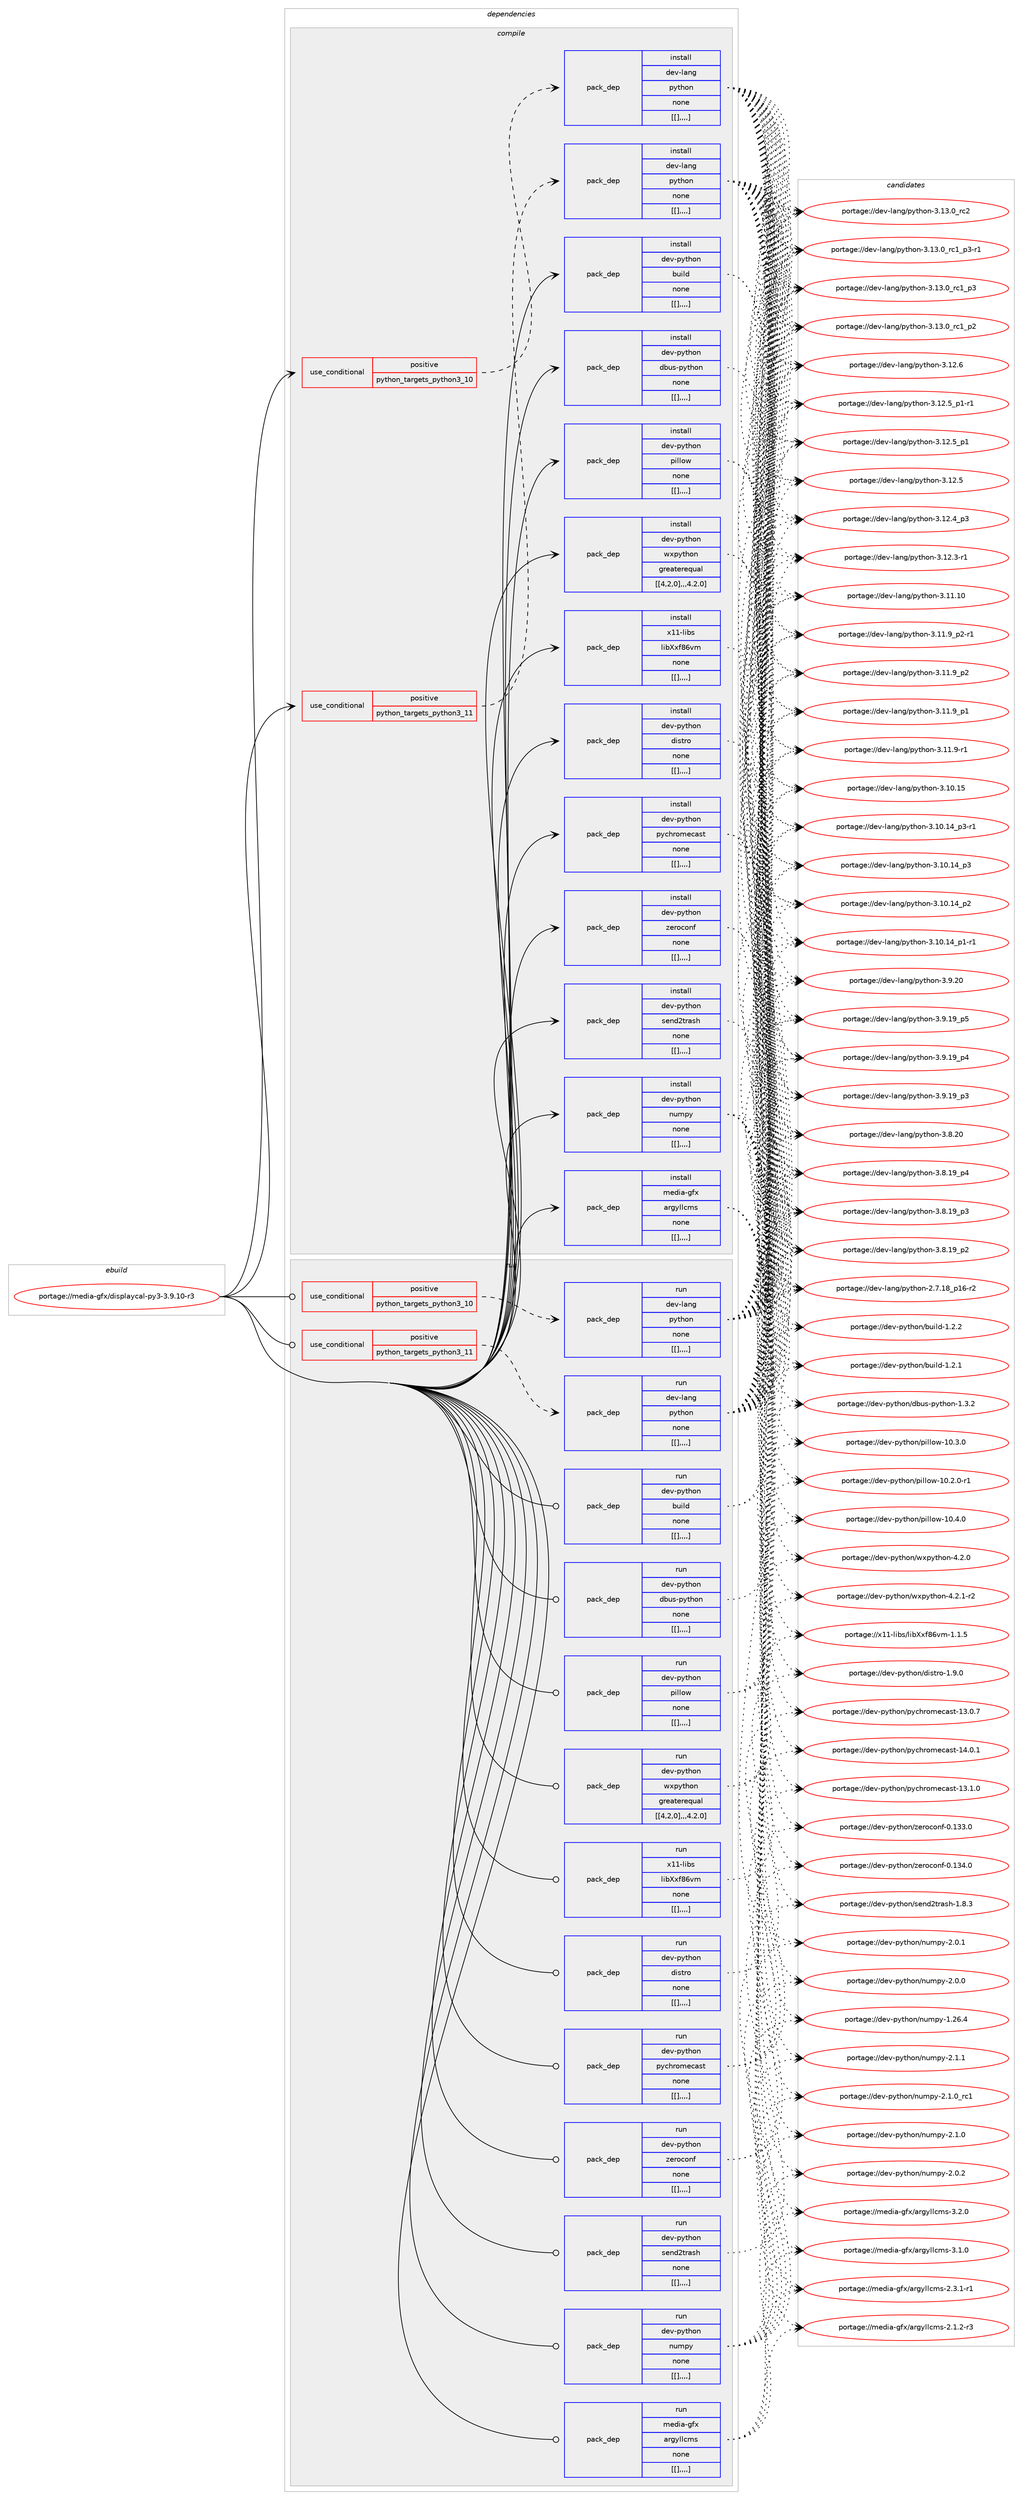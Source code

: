 digraph prolog {

# *************
# Graph options
# *************

newrank=true;
concentrate=true;
compound=true;
graph [rankdir=LR,fontname=Helvetica,fontsize=10,ranksep=1.5];#, ranksep=2.5, nodesep=0.2];
edge  [arrowhead=vee];
node  [fontname=Helvetica,fontsize=10];

# **********
# The ebuild
# **********

subgraph cluster_leftcol {
color=gray;
label=<<i>ebuild</i>>;
id [label="portage://media-gfx/displaycal-py3-3.9.10-r3", color=red, width=4, href="../media-gfx/displaycal-py3-3.9.10-r3.svg"];
}

# ****************
# The dependencies
# ****************

subgraph cluster_midcol {
color=gray;
label=<<i>dependencies</i>>;
subgraph cluster_compile {
fillcolor="#eeeeee";
style=filled;
label=<<i>compile</i>>;
subgraph cond74972 {
dependency300828 [label=<<TABLE BORDER="0" CELLBORDER="1" CELLSPACING="0" CELLPADDING="4"><TR><TD ROWSPAN="3" CELLPADDING="10">use_conditional</TD></TR><TR><TD>positive</TD></TR><TR><TD>python_targets_python3_10</TD></TR></TABLE>>, shape=none, color=red];
subgraph pack223374 {
dependency300829 [label=<<TABLE BORDER="0" CELLBORDER="1" CELLSPACING="0" CELLPADDING="4" WIDTH="220"><TR><TD ROWSPAN="6" CELLPADDING="30">pack_dep</TD></TR><TR><TD WIDTH="110">install</TD></TR><TR><TD>dev-lang</TD></TR><TR><TD>python</TD></TR><TR><TD>none</TD></TR><TR><TD>[[],,,,]</TD></TR></TABLE>>, shape=none, color=blue];
}
dependency300828:e -> dependency300829:w [weight=20,style="dashed",arrowhead="vee"];
}
id:e -> dependency300828:w [weight=20,style="solid",arrowhead="vee"];
subgraph cond74973 {
dependency300830 [label=<<TABLE BORDER="0" CELLBORDER="1" CELLSPACING="0" CELLPADDING="4"><TR><TD ROWSPAN="3" CELLPADDING="10">use_conditional</TD></TR><TR><TD>positive</TD></TR><TR><TD>python_targets_python3_11</TD></TR></TABLE>>, shape=none, color=red];
subgraph pack223375 {
dependency300831 [label=<<TABLE BORDER="0" CELLBORDER="1" CELLSPACING="0" CELLPADDING="4" WIDTH="220"><TR><TD ROWSPAN="6" CELLPADDING="30">pack_dep</TD></TR><TR><TD WIDTH="110">install</TD></TR><TR><TD>dev-lang</TD></TR><TR><TD>python</TD></TR><TR><TD>none</TD></TR><TR><TD>[[],,,,]</TD></TR></TABLE>>, shape=none, color=blue];
}
dependency300830:e -> dependency300831:w [weight=20,style="dashed",arrowhead="vee"];
}
id:e -> dependency300830:w [weight=20,style="solid",arrowhead="vee"];
subgraph pack223376 {
dependency300832 [label=<<TABLE BORDER="0" CELLBORDER="1" CELLSPACING="0" CELLPADDING="4" WIDTH="220"><TR><TD ROWSPAN="6" CELLPADDING="30">pack_dep</TD></TR><TR><TD WIDTH="110">install</TD></TR><TR><TD>dev-python</TD></TR><TR><TD>build</TD></TR><TR><TD>none</TD></TR><TR><TD>[[],,,,]</TD></TR></TABLE>>, shape=none, color=blue];
}
id:e -> dependency300832:w [weight=20,style="solid",arrowhead="vee"];
subgraph pack223377 {
dependency300833 [label=<<TABLE BORDER="0" CELLBORDER="1" CELLSPACING="0" CELLPADDING="4" WIDTH="220"><TR><TD ROWSPAN="6" CELLPADDING="30">pack_dep</TD></TR><TR><TD WIDTH="110">install</TD></TR><TR><TD>dev-python</TD></TR><TR><TD>dbus-python</TD></TR><TR><TD>none</TD></TR><TR><TD>[[],,,,]</TD></TR></TABLE>>, shape=none, color=blue];
}
id:e -> dependency300833:w [weight=20,style="solid",arrowhead="vee"];
subgraph pack223378 {
dependency300834 [label=<<TABLE BORDER="0" CELLBORDER="1" CELLSPACING="0" CELLPADDING="4" WIDTH="220"><TR><TD ROWSPAN="6" CELLPADDING="30">pack_dep</TD></TR><TR><TD WIDTH="110">install</TD></TR><TR><TD>dev-python</TD></TR><TR><TD>distro</TD></TR><TR><TD>none</TD></TR><TR><TD>[[],,,,]</TD></TR></TABLE>>, shape=none, color=blue];
}
id:e -> dependency300834:w [weight=20,style="solid",arrowhead="vee"];
subgraph pack223379 {
dependency300835 [label=<<TABLE BORDER="0" CELLBORDER="1" CELLSPACING="0" CELLPADDING="4" WIDTH="220"><TR><TD ROWSPAN="6" CELLPADDING="30">pack_dep</TD></TR><TR><TD WIDTH="110">install</TD></TR><TR><TD>dev-python</TD></TR><TR><TD>numpy</TD></TR><TR><TD>none</TD></TR><TR><TD>[[],,,,]</TD></TR></TABLE>>, shape=none, color=blue];
}
id:e -> dependency300835:w [weight=20,style="solid",arrowhead="vee"];
subgraph pack223380 {
dependency300836 [label=<<TABLE BORDER="0" CELLBORDER="1" CELLSPACING="0" CELLPADDING="4" WIDTH="220"><TR><TD ROWSPAN="6" CELLPADDING="30">pack_dep</TD></TR><TR><TD WIDTH="110">install</TD></TR><TR><TD>dev-python</TD></TR><TR><TD>pillow</TD></TR><TR><TD>none</TD></TR><TR><TD>[[],,,,]</TD></TR></TABLE>>, shape=none, color=blue];
}
id:e -> dependency300836:w [weight=20,style="solid",arrowhead="vee"];
subgraph pack223381 {
dependency300837 [label=<<TABLE BORDER="0" CELLBORDER="1" CELLSPACING="0" CELLPADDING="4" WIDTH="220"><TR><TD ROWSPAN="6" CELLPADDING="30">pack_dep</TD></TR><TR><TD WIDTH="110">install</TD></TR><TR><TD>dev-python</TD></TR><TR><TD>pychromecast</TD></TR><TR><TD>none</TD></TR><TR><TD>[[],,,,]</TD></TR></TABLE>>, shape=none, color=blue];
}
id:e -> dependency300837:w [weight=20,style="solid",arrowhead="vee"];
subgraph pack223382 {
dependency300838 [label=<<TABLE BORDER="0" CELLBORDER="1" CELLSPACING="0" CELLPADDING="4" WIDTH="220"><TR><TD ROWSPAN="6" CELLPADDING="30">pack_dep</TD></TR><TR><TD WIDTH="110">install</TD></TR><TR><TD>dev-python</TD></TR><TR><TD>send2trash</TD></TR><TR><TD>none</TD></TR><TR><TD>[[],,,,]</TD></TR></TABLE>>, shape=none, color=blue];
}
id:e -> dependency300838:w [weight=20,style="solid",arrowhead="vee"];
subgraph pack223383 {
dependency300839 [label=<<TABLE BORDER="0" CELLBORDER="1" CELLSPACING="0" CELLPADDING="4" WIDTH="220"><TR><TD ROWSPAN="6" CELLPADDING="30">pack_dep</TD></TR><TR><TD WIDTH="110">install</TD></TR><TR><TD>dev-python</TD></TR><TR><TD>wxpython</TD></TR><TR><TD>greaterequal</TD></TR><TR><TD>[[4,2,0],,,4.2.0]</TD></TR></TABLE>>, shape=none, color=blue];
}
id:e -> dependency300839:w [weight=20,style="solid",arrowhead="vee"];
subgraph pack223384 {
dependency300840 [label=<<TABLE BORDER="0" CELLBORDER="1" CELLSPACING="0" CELLPADDING="4" WIDTH="220"><TR><TD ROWSPAN="6" CELLPADDING="30">pack_dep</TD></TR><TR><TD WIDTH="110">install</TD></TR><TR><TD>dev-python</TD></TR><TR><TD>zeroconf</TD></TR><TR><TD>none</TD></TR><TR><TD>[[],,,,]</TD></TR></TABLE>>, shape=none, color=blue];
}
id:e -> dependency300840:w [weight=20,style="solid",arrowhead="vee"];
subgraph pack223385 {
dependency300841 [label=<<TABLE BORDER="0" CELLBORDER="1" CELLSPACING="0" CELLPADDING="4" WIDTH="220"><TR><TD ROWSPAN="6" CELLPADDING="30">pack_dep</TD></TR><TR><TD WIDTH="110">install</TD></TR><TR><TD>media-gfx</TD></TR><TR><TD>argyllcms</TD></TR><TR><TD>none</TD></TR><TR><TD>[[],,,,]</TD></TR></TABLE>>, shape=none, color=blue];
}
id:e -> dependency300841:w [weight=20,style="solid",arrowhead="vee"];
subgraph pack223386 {
dependency300842 [label=<<TABLE BORDER="0" CELLBORDER="1" CELLSPACING="0" CELLPADDING="4" WIDTH="220"><TR><TD ROWSPAN="6" CELLPADDING="30">pack_dep</TD></TR><TR><TD WIDTH="110">install</TD></TR><TR><TD>x11-libs</TD></TR><TR><TD>libXxf86vm</TD></TR><TR><TD>none</TD></TR><TR><TD>[[],,,,]</TD></TR></TABLE>>, shape=none, color=blue];
}
id:e -> dependency300842:w [weight=20,style="solid",arrowhead="vee"];
}
subgraph cluster_compileandrun {
fillcolor="#eeeeee";
style=filled;
label=<<i>compile and run</i>>;
}
subgraph cluster_run {
fillcolor="#eeeeee";
style=filled;
label=<<i>run</i>>;
subgraph cond74974 {
dependency300843 [label=<<TABLE BORDER="0" CELLBORDER="1" CELLSPACING="0" CELLPADDING="4"><TR><TD ROWSPAN="3" CELLPADDING="10">use_conditional</TD></TR><TR><TD>positive</TD></TR><TR><TD>python_targets_python3_10</TD></TR></TABLE>>, shape=none, color=red];
subgraph pack223387 {
dependency300844 [label=<<TABLE BORDER="0" CELLBORDER="1" CELLSPACING="0" CELLPADDING="4" WIDTH="220"><TR><TD ROWSPAN="6" CELLPADDING="30">pack_dep</TD></TR><TR><TD WIDTH="110">run</TD></TR><TR><TD>dev-lang</TD></TR><TR><TD>python</TD></TR><TR><TD>none</TD></TR><TR><TD>[[],,,,]</TD></TR></TABLE>>, shape=none, color=blue];
}
dependency300843:e -> dependency300844:w [weight=20,style="dashed",arrowhead="vee"];
}
id:e -> dependency300843:w [weight=20,style="solid",arrowhead="odot"];
subgraph cond74975 {
dependency300845 [label=<<TABLE BORDER="0" CELLBORDER="1" CELLSPACING="0" CELLPADDING="4"><TR><TD ROWSPAN="3" CELLPADDING="10">use_conditional</TD></TR><TR><TD>positive</TD></TR><TR><TD>python_targets_python3_11</TD></TR></TABLE>>, shape=none, color=red];
subgraph pack223388 {
dependency300846 [label=<<TABLE BORDER="0" CELLBORDER="1" CELLSPACING="0" CELLPADDING="4" WIDTH="220"><TR><TD ROWSPAN="6" CELLPADDING="30">pack_dep</TD></TR><TR><TD WIDTH="110">run</TD></TR><TR><TD>dev-lang</TD></TR><TR><TD>python</TD></TR><TR><TD>none</TD></TR><TR><TD>[[],,,,]</TD></TR></TABLE>>, shape=none, color=blue];
}
dependency300845:e -> dependency300846:w [weight=20,style="dashed",arrowhead="vee"];
}
id:e -> dependency300845:w [weight=20,style="solid",arrowhead="odot"];
subgraph pack223389 {
dependency300847 [label=<<TABLE BORDER="0" CELLBORDER="1" CELLSPACING="0" CELLPADDING="4" WIDTH="220"><TR><TD ROWSPAN="6" CELLPADDING="30">pack_dep</TD></TR><TR><TD WIDTH="110">run</TD></TR><TR><TD>dev-python</TD></TR><TR><TD>build</TD></TR><TR><TD>none</TD></TR><TR><TD>[[],,,,]</TD></TR></TABLE>>, shape=none, color=blue];
}
id:e -> dependency300847:w [weight=20,style="solid",arrowhead="odot"];
subgraph pack223390 {
dependency300848 [label=<<TABLE BORDER="0" CELLBORDER="1" CELLSPACING="0" CELLPADDING="4" WIDTH="220"><TR><TD ROWSPAN="6" CELLPADDING="30">pack_dep</TD></TR><TR><TD WIDTH="110">run</TD></TR><TR><TD>dev-python</TD></TR><TR><TD>dbus-python</TD></TR><TR><TD>none</TD></TR><TR><TD>[[],,,,]</TD></TR></TABLE>>, shape=none, color=blue];
}
id:e -> dependency300848:w [weight=20,style="solid",arrowhead="odot"];
subgraph pack223391 {
dependency300849 [label=<<TABLE BORDER="0" CELLBORDER="1" CELLSPACING="0" CELLPADDING="4" WIDTH="220"><TR><TD ROWSPAN="6" CELLPADDING="30">pack_dep</TD></TR><TR><TD WIDTH="110">run</TD></TR><TR><TD>dev-python</TD></TR><TR><TD>distro</TD></TR><TR><TD>none</TD></TR><TR><TD>[[],,,,]</TD></TR></TABLE>>, shape=none, color=blue];
}
id:e -> dependency300849:w [weight=20,style="solid",arrowhead="odot"];
subgraph pack223392 {
dependency300850 [label=<<TABLE BORDER="0" CELLBORDER="1" CELLSPACING="0" CELLPADDING="4" WIDTH="220"><TR><TD ROWSPAN="6" CELLPADDING="30">pack_dep</TD></TR><TR><TD WIDTH="110">run</TD></TR><TR><TD>dev-python</TD></TR><TR><TD>numpy</TD></TR><TR><TD>none</TD></TR><TR><TD>[[],,,,]</TD></TR></TABLE>>, shape=none, color=blue];
}
id:e -> dependency300850:w [weight=20,style="solid",arrowhead="odot"];
subgraph pack223393 {
dependency300851 [label=<<TABLE BORDER="0" CELLBORDER="1" CELLSPACING="0" CELLPADDING="4" WIDTH="220"><TR><TD ROWSPAN="6" CELLPADDING="30">pack_dep</TD></TR><TR><TD WIDTH="110">run</TD></TR><TR><TD>dev-python</TD></TR><TR><TD>pillow</TD></TR><TR><TD>none</TD></TR><TR><TD>[[],,,,]</TD></TR></TABLE>>, shape=none, color=blue];
}
id:e -> dependency300851:w [weight=20,style="solid",arrowhead="odot"];
subgraph pack223394 {
dependency300852 [label=<<TABLE BORDER="0" CELLBORDER="1" CELLSPACING="0" CELLPADDING="4" WIDTH="220"><TR><TD ROWSPAN="6" CELLPADDING="30">pack_dep</TD></TR><TR><TD WIDTH="110">run</TD></TR><TR><TD>dev-python</TD></TR><TR><TD>pychromecast</TD></TR><TR><TD>none</TD></TR><TR><TD>[[],,,,]</TD></TR></TABLE>>, shape=none, color=blue];
}
id:e -> dependency300852:w [weight=20,style="solid",arrowhead="odot"];
subgraph pack223395 {
dependency300853 [label=<<TABLE BORDER="0" CELLBORDER="1" CELLSPACING="0" CELLPADDING="4" WIDTH="220"><TR><TD ROWSPAN="6" CELLPADDING="30">pack_dep</TD></TR><TR><TD WIDTH="110">run</TD></TR><TR><TD>dev-python</TD></TR><TR><TD>send2trash</TD></TR><TR><TD>none</TD></TR><TR><TD>[[],,,,]</TD></TR></TABLE>>, shape=none, color=blue];
}
id:e -> dependency300853:w [weight=20,style="solid",arrowhead="odot"];
subgraph pack223396 {
dependency300854 [label=<<TABLE BORDER="0" CELLBORDER="1" CELLSPACING="0" CELLPADDING="4" WIDTH="220"><TR><TD ROWSPAN="6" CELLPADDING="30">pack_dep</TD></TR><TR><TD WIDTH="110">run</TD></TR><TR><TD>dev-python</TD></TR><TR><TD>wxpython</TD></TR><TR><TD>greaterequal</TD></TR><TR><TD>[[4,2,0],,,4.2.0]</TD></TR></TABLE>>, shape=none, color=blue];
}
id:e -> dependency300854:w [weight=20,style="solid",arrowhead="odot"];
subgraph pack223397 {
dependency300855 [label=<<TABLE BORDER="0" CELLBORDER="1" CELLSPACING="0" CELLPADDING="4" WIDTH="220"><TR><TD ROWSPAN="6" CELLPADDING="30">pack_dep</TD></TR><TR><TD WIDTH="110">run</TD></TR><TR><TD>dev-python</TD></TR><TR><TD>zeroconf</TD></TR><TR><TD>none</TD></TR><TR><TD>[[],,,,]</TD></TR></TABLE>>, shape=none, color=blue];
}
id:e -> dependency300855:w [weight=20,style="solid",arrowhead="odot"];
subgraph pack223398 {
dependency300856 [label=<<TABLE BORDER="0" CELLBORDER="1" CELLSPACING="0" CELLPADDING="4" WIDTH="220"><TR><TD ROWSPAN="6" CELLPADDING="30">pack_dep</TD></TR><TR><TD WIDTH="110">run</TD></TR><TR><TD>media-gfx</TD></TR><TR><TD>argyllcms</TD></TR><TR><TD>none</TD></TR><TR><TD>[[],,,,]</TD></TR></TABLE>>, shape=none, color=blue];
}
id:e -> dependency300856:w [weight=20,style="solid",arrowhead="odot"];
subgraph pack223399 {
dependency300857 [label=<<TABLE BORDER="0" CELLBORDER="1" CELLSPACING="0" CELLPADDING="4" WIDTH="220"><TR><TD ROWSPAN="6" CELLPADDING="30">pack_dep</TD></TR><TR><TD WIDTH="110">run</TD></TR><TR><TD>x11-libs</TD></TR><TR><TD>libXxf86vm</TD></TR><TR><TD>none</TD></TR><TR><TD>[[],,,,]</TD></TR></TABLE>>, shape=none, color=blue];
}
id:e -> dependency300857:w [weight=20,style="solid",arrowhead="odot"];
}
}

# **************
# The candidates
# **************

subgraph cluster_choices {
rank=same;
color=gray;
label=<<i>candidates</i>>;

subgraph choice223374 {
color=black;
nodesep=1;
choice10010111845108971101034711212111610411111045514649514648951149950 [label="portage://dev-lang/python-3.13.0_rc2", color=red, width=4,href="../dev-lang/python-3.13.0_rc2.svg"];
choice1001011184510897110103471121211161041111104551464951464895114994995112514511449 [label="portage://dev-lang/python-3.13.0_rc1_p3-r1", color=red, width=4,href="../dev-lang/python-3.13.0_rc1_p3-r1.svg"];
choice100101118451089711010347112121116104111110455146495146489511499499511251 [label="portage://dev-lang/python-3.13.0_rc1_p3", color=red, width=4,href="../dev-lang/python-3.13.0_rc1_p3.svg"];
choice100101118451089711010347112121116104111110455146495146489511499499511250 [label="portage://dev-lang/python-3.13.0_rc1_p2", color=red, width=4,href="../dev-lang/python-3.13.0_rc1_p2.svg"];
choice10010111845108971101034711212111610411111045514649504654 [label="portage://dev-lang/python-3.12.6", color=red, width=4,href="../dev-lang/python-3.12.6.svg"];
choice1001011184510897110103471121211161041111104551464950465395112494511449 [label="portage://dev-lang/python-3.12.5_p1-r1", color=red, width=4,href="../dev-lang/python-3.12.5_p1-r1.svg"];
choice100101118451089711010347112121116104111110455146495046539511249 [label="portage://dev-lang/python-3.12.5_p1", color=red, width=4,href="../dev-lang/python-3.12.5_p1.svg"];
choice10010111845108971101034711212111610411111045514649504653 [label="portage://dev-lang/python-3.12.5", color=red, width=4,href="../dev-lang/python-3.12.5.svg"];
choice100101118451089711010347112121116104111110455146495046529511251 [label="portage://dev-lang/python-3.12.4_p3", color=red, width=4,href="../dev-lang/python-3.12.4_p3.svg"];
choice100101118451089711010347112121116104111110455146495046514511449 [label="portage://dev-lang/python-3.12.3-r1", color=red, width=4,href="../dev-lang/python-3.12.3-r1.svg"];
choice1001011184510897110103471121211161041111104551464949464948 [label="portage://dev-lang/python-3.11.10", color=red, width=4,href="../dev-lang/python-3.11.10.svg"];
choice1001011184510897110103471121211161041111104551464949465795112504511449 [label="portage://dev-lang/python-3.11.9_p2-r1", color=red, width=4,href="../dev-lang/python-3.11.9_p2-r1.svg"];
choice100101118451089711010347112121116104111110455146494946579511250 [label="portage://dev-lang/python-3.11.9_p2", color=red, width=4,href="../dev-lang/python-3.11.9_p2.svg"];
choice100101118451089711010347112121116104111110455146494946579511249 [label="portage://dev-lang/python-3.11.9_p1", color=red, width=4,href="../dev-lang/python-3.11.9_p1.svg"];
choice100101118451089711010347112121116104111110455146494946574511449 [label="portage://dev-lang/python-3.11.9-r1", color=red, width=4,href="../dev-lang/python-3.11.9-r1.svg"];
choice1001011184510897110103471121211161041111104551464948464953 [label="portage://dev-lang/python-3.10.15", color=red, width=4,href="../dev-lang/python-3.10.15.svg"];
choice100101118451089711010347112121116104111110455146494846495295112514511449 [label="portage://dev-lang/python-3.10.14_p3-r1", color=red, width=4,href="../dev-lang/python-3.10.14_p3-r1.svg"];
choice10010111845108971101034711212111610411111045514649484649529511251 [label="portage://dev-lang/python-3.10.14_p3", color=red, width=4,href="../dev-lang/python-3.10.14_p3.svg"];
choice10010111845108971101034711212111610411111045514649484649529511250 [label="portage://dev-lang/python-3.10.14_p2", color=red, width=4,href="../dev-lang/python-3.10.14_p2.svg"];
choice100101118451089711010347112121116104111110455146494846495295112494511449 [label="portage://dev-lang/python-3.10.14_p1-r1", color=red, width=4,href="../dev-lang/python-3.10.14_p1-r1.svg"];
choice10010111845108971101034711212111610411111045514657465048 [label="portage://dev-lang/python-3.9.20", color=red, width=4,href="../dev-lang/python-3.9.20.svg"];
choice100101118451089711010347112121116104111110455146574649579511253 [label="portage://dev-lang/python-3.9.19_p5", color=red, width=4,href="../dev-lang/python-3.9.19_p5.svg"];
choice100101118451089711010347112121116104111110455146574649579511252 [label="portage://dev-lang/python-3.9.19_p4", color=red, width=4,href="../dev-lang/python-3.9.19_p4.svg"];
choice100101118451089711010347112121116104111110455146574649579511251 [label="portage://dev-lang/python-3.9.19_p3", color=red, width=4,href="../dev-lang/python-3.9.19_p3.svg"];
choice10010111845108971101034711212111610411111045514656465048 [label="portage://dev-lang/python-3.8.20", color=red, width=4,href="../dev-lang/python-3.8.20.svg"];
choice100101118451089711010347112121116104111110455146564649579511252 [label="portage://dev-lang/python-3.8.19_p4", color=red, width=4,href="../dev-lang/python-3.8.19_p4.svg"];
choice100101118451089711010347112121116104111110455146564649579511251 [label="portage://dev-lang/python-3.8.19_p3", color=red, width=4,href="../dev-lang/python-3.8.19_p3.svg"];
choice100101118451089711010347112121116104111110455146564649579511250 [label="portage://dev-lang/python-3.8.19_p2", color=red, width=4,href="../dev-lang/python-3.8.19_p2.svg"];
choice100101118451089711010347112121116104111110455046554649569511249544511450 [label="portage://dev-lang/python-2.7.18_p16-r2", color=red, width=4,href="../dev-lang/python-2.7.18_p16-r2.svg"];
dependency300829:e -> choice10010111845108971101034711212111610411111045514649514648951149950:w [style=dotted,weight="100"];
dependency300829:e -> choice1001011184510897110103471121211161041111104551464951464895114994995112514511449:w [style=dotted,weight="100"];
dependency300829:e -> choice100101118451089711010347112121116104111110455146495146489511499499511251:w [style=dotted,weight="100"];
dependency300829:e -> choice100101118451089711010347112121116104111110455146495146489511499499511250:w [style=dotted,weight="100"];
dependency300829:e -> choice10010111845108971101034711212111610411111045514649504654:w [style=dotted,weight="100"];
dependency300829:e -> choice1001011184510897110103471121211161041111104551464950465395112494511449:w [style=dotted,weight="100"];
dependency300829:e -> choice100101118451089711010347112121116104111110455146495046539511249:w [style=dotted,weight="100"];
dependency300829:e -> choice10010111845108971101034711212111610411111045514649504653:w [style=dotted,weight="100"];
dependency300829:e -> choice100101118451089711010347112121116104111110455146495046529511251:w [style=dotted,weight="100"];
dependency300829:e -> choice100101118451089711010347112121116104111110455146495046514511449:w [style=dotted,weight="100"];
dependency300829:e -> choice1001011184510897110103471121211161041111104551464949464948:w [style=dotted,weight="100"];
dependency300829:e -> choice1001011184510897110103471121211161041111104551464949465795112504511449:w [style=dotted,weight="100"];
dependency300829:e -> choice100101118451089711010347112121116104111110455146494946579511250:w [style=dotted,weight="100"];
dependency300829:e -> choice100101118451089711010347112121116104111110455146494946579511249:w [style=dotted,weight="100"];
dependency300829:e -> choice100101118451089711010347112121116104111110455146494946574511449:w [style=dotted,weight="100"];
dependency300829:e -> choice1001011184510897110103471121211161041111104551464948464953:w [style=dotted,weight="100"];
dependency300829:e -> choice100101118451089711010347112121116104111110455146494846495295112514511449:w [style=dotted,weight="100"];
dependency300829:e -> choice10010111845108971101034711212111610411111045514649484649529511251:w [style=dotted,weight="100"];
dependency300829:e -> choice10010111845108971101034711212111610411111045514649484649529511250:w [style=dotted,weight="100"];
dependency300829:e -> choice100101118451089711010347112121116104111110455146494846495295112494511449:w [style=dotted,weight="100"];
dependency300829:e -> choice10010111845108971101034711212111610411111045514657465048:w [style=dotted,weight="100"];
dependency300829:e -> choice100101118451089711010347112121116104111110455146574649579511253:w [style=dotted,weight="100"];
dependency300829:e -> choice100101118451089711010347112121116104111110455146574649579511252:w [style=dotted,weight="100"];
dependency300829:e -> choice100101118451089711010347112121116104111110455146574649579511251:w [style=dotted,weight="100"];
dependency300829:e -> choice10010111845108971101034711212111610411111045514656465048:w [style=dotted,weight="100"];
dependency300829:e -> choice100101118451089711010347112121116104111110455146564649579511252:w [style=dotted,weight="100"];
dependency300829:e -> choice100101118451089711010347112121116104111110455146564649579511251:w [style=dotted,weight="100"];
dependency300829:e -> choice100101118451089711010347112121116104111110455146564649579511250:w [style=dotted,weight="100"];
dependency300829:e -> choice100101118451089711010347112121116104111110455046554649569511249544511450:w [style=dotted,weight="100"];
}
subgraph choice223375 {
color=black;
nodesep=1;
choice10010111845108971101034711212111610411111045514649514648951149950 [label="portage://dev-lang/python-3.13.0_rc2", color=red, width=4,href="../dev-lang/python-3.13.0_rc2.svg"];
choice1001011184510897110103471121211161041111104551464951464895114994995112514511449 [label="portage://dev-lang/python-3.13.0_rc1_p3-r1", color=red, width=4,href="../dev-lang/python-3.13.0_rc1_p3-r1.svg"];
choice100101118451089711010347112121116104111110455146495146489511499499511251 [label="portage://dev-lang/python-3.13.0_rc1_p3", color=red, width=4,href="../dev-lang/python-3.13.0_rc1_p3.svg"];
choice100101118451089711010347112121116104111110455146495146489511499499511250 [label="portage://dev-lang/python-3.13.0_rc1_p2", color=red, width=4,href="../dev-lang/python-3.13.0_rc1_p2.svg"];
choice10010111845108971101034711212111610411111045514649504654 [label="portage://dev-lang/python-3.12.6", color=red, width=4,href="../dev-lang/python-3.12.6.svg"];
choice1001011184510897110103471121211161041111104551464950465395112494511449 [label="portage://dev-lang/python-3.12.5_p1-r1", color=red, width=4,href="../dev-lang/python-3.12.5_p1-r1.svg"];
choice100101118451089711010347112121116104111110455146495046539511249 [label="portage://dev-lang/python-3.12.5_p1", color=red, width=4,href="../dev-lang/python-3.12.5_p1.svg"];
choice10010111845108971101034711212111610411111045514649504653 [label="portage://dev-lang/python-3.12.5", color=red, width=4,href="../dev-lang/python-3.12.5.svg"];
choice100101118451089711010347112121116104111110455146495046529511251 [label="portage://dev-lang/python-3.12.4_p3", color=red, width=4,href="../dev-lang/python-3.12.4_p3.svg"];
choice100101118451089711010347112121116104111110455146495046514511449 [label="portage://dev-lang/python-3.12.3-r1", color=red, width=4,href="../dev-lang/python-3.12.3-r1.svg"];
choice1001011184510897110103471121211161041111104551464949464948 [label="portage://dev-lang/python-3.11.10", color=red, width=4,href="../dev-lang/python-3.11.10.svg"];
choice1001011184510897110103471121211161041111104551464949465795112504511449 [label="portage://dev-lang/python-3.11.9_p2-r1", color=red, width=4,href="../dev-lang/python-3.11.9_p2-r1.svg"];
choice100101118451089711010347112121116104111110455146494946579511250 [label="portage://dev-lang/python-3.11.9_p2", color=red, width=4,href="../dev-lang/python-3.11.9_p2.svg"];
choice100101118451089711010347112121116104111110455146494946579511249 [label="portage://dev-lang/python-3.11.9_p1", color=red, width=4,href="../dev-lang/python-3.11.9_p1.svg"];
choice100101118451089711010347112121116104111110455146494946574511449 [label="portage://dev-lang/python-3.11.9-r1", color=red, width=4,href="../dev-lang/python-3.11.9-r1.svg"];
choice1001011184510897110103471121211161041111104551464948464953 [label="portage://dev-lang/python-3.10.15", color=red, width=4,href="../dev-lang/python-3.10.15.svg"];
choice100101118451089711010347112121116104111110455146494846495295112514511449 [label="portage://dev-lang/python-3.10.14_p3-r1", color=red, width=4,href="../dev-lang/python-3.10.14_p3-r1.svg"];
choice10010111845108971101034711212111610411111045514649484649529511251 [label="portage://dev-lang/python-3.10.14_p3", color=red, width=4,href="../dev-lang/python-3.10.14_p3.svg"];
choice10010111845108971101034711212111610411111045514649484649529511250 [label="portage://dev-lang/python-3.10.14_p2", color=red, width=4,href="../dev-lang/python-3.10.14_p2.svg"];
choice100101118451089711010347112121116104111110455146494846495295112494511449 [label="portage://dev-lang/python-3.10.14_p1-r1", color=red, width=4,href="../dev-lang/python-3.10.14_p1-r1.svg"];
choice10010111845108971101034711212111610411111045514657465048 [label="portage://dev-lang/python-3.9.20", color=red, width=4,href="../dev-lang/python-3.9.20.svg"];
choice100101118451089711010347112121116104111110455146574649579511253 [label="portage://dev-lang/python-3.9.19_p5", color=red, width=4,href="../dev-lang/python-3.9.19_p5.svg"];
choice100101118451089711010347112121116104111110455146574649579511252 [label="portage://dev-lang/python-3.9.19_p4", color=red, width=4,href="../dev-lang/python-3.9.19_p4.svg"];
choice100101118451089711010347112121116104111110455146574649579511251 [label="portage://dev-lang/python-3.9.19_p3", color=red, width=4,href="../dev-lang/python-3.9.19_p3.svg"];
choice10010111845108971101034711212111610411111045514656465048 [label="portage://dev-lang/python-3.8.20", color=red, width=4,href="../dev-lang/python-3.8.20.svg"];
choice100101118451089711010347112121116104111110455146564649579511252 [label="portage://dev-lang/python-3.8.19_p4", color=red, width=4,href="../dev-lang/python-3.8.19_p4.svg"];
choice100101118451089711010347112121116104111110455146564649579511251 [label="portage://dev-lang/python-3.8.19_p3", color=red, width=4,href="../dev-lang/python-3.8.19_p3.svg"];
choice100101118451089711010347112121116104111110455146564649579511250 [label="portage://dev-lang/python-3.8.19_p2", color=red, width=4,href="../dev-lang/python-3.8.19_p2.svg"];
choice100101118451089711010347112121116104111110455046554649569511249544511450 [label="portage://dev-lang/python-2.7.18_p16-r2", color=red, width=4,href="../dev-lang/python-2.7.18_p16-r2.svg"];
dependency300831:e -> choice10010111845108971101034711212111610411111045514649514648951149950:w [style=dotted,weight="100"];
dependency300831:e -> choice1001011184510897110103471121211161041111104551464951464895114994995112514511449:w [style=dotted,weight="100"];
dependency300831:e -> choice100101118451089711010347112121116104111110455146495146489511499499511251:w [style=dotted,weight="100"];
dependency300831:e -> choice100101118451089711010347112121116104111110455146495146489511499499511250:w [style=dotted,weight="100"];
dependency300831:e -> choice10010111845108971101034711212111610411111045514649504654:w [style=dotted,weight="100"];
dependency300831:e -> choice1001011184510897110103471121211161041111104551464950465395112494511449:w [style=dotted,weight="100"];
dependency300831:e -> choice100101118451089711010347112121116104111110455146495046539511249:w [style=dotted,weight="100"];
dependency300831:e -> choice10010111845108971101034711212111610411111045514649504653:w [style=dotted,weight="100"];
dependency300831:e -> choice100101118451089711010347112121116104111110455146495046529511251:w [style=dotted,weight="100"];
dependency300831:e -> choice100101118451089711010347112121116104111110455146495046514511449:w [style=dotted,weight="100"];
dependency300831:e -> choice1001011184510897110103471121211161041111104551464949464948:w [style=dotted,weight="100"];
dependency300831:e -> choice1001011184510897110103471121211161041111104551464949465795112504511449:w [style=dotted,weight="100"];
dependency300831:e -> choice100101118451089711010347112121116104111110455146494946579511250:w [style=dotted,weight="100"];
dependency300831:e -> choice100101118451089711010347112121116104111110455146494946579511249:w [style=dotted,weight="100"];
dependency300831:e -> choice100101118451089711010347112121116104111110455146494946574511449:w [style=dotted,weight="100"];
dependency300831:e -> choice1001011184510897110103471121211161041111104551464948464953:w [style=dotted,weight="100"];
dependency300831:e -> choice100101118451089711010347112121116104111110455146494846495295112514511449:w [style=dotted,weight="100"];
dependency300831:e -> choice10010111845108971101034711212111610411111045514649484649529511251:w [style=dotted,weight="100"];
dependency300831:e -> choice10010111845108971101034711212111610411111045514649484649529511250:w [style=dotted,weight="100"];
dependency300831:e -> choice100101118451089711010347112121116104111110455146494846495295112494511449:w [style=dotted,weight="100"];
dependency300831:e -> choice10010111845108971101034711212111610411111045514657465048:w [style=dotted,weight="100"];
dependency300831:e -> choice100101118451089711010347112121116104111110455146574649579511253:w [style=dotted,weight="100"];
dependency300831:e -> choice100101118451089711010347112121116104111110455146574649579511252:w [style=dotted,weight="100"];
dependency300831:e -> choice100101118451089711010347112121116104111110455146574649579511251:w [style=dotted,weight="100"];
dependency300831:e -> choice10010111845108971101034711212111610411111045514656465048:w [style=dotted,weight="100"];
dependency300831:e -> choice100101118451089711010347112121116104111110455146564649579511252:w [style=dotted,weight="100"];
dependency300831:e -> choice100101118451089711010347112121116104111110455146564649579511251:w [style=dotted,weight="100"];
dependency300831:e -> choice100101118451089711010347112121116104111110455146564649579511250:w [style=dotted,weight="100"];
dependency300831:e -> choice100101118451089711010347112121116104111110455046554649569511249544511450:w [style=dotted,weight="100"];
}
subgraph choice223376 {
color=black;
nodesep=1;
choice100101118451121211161041111104798117105108100454946504650 [label="portage://dev-python/build-1.2.2", color=red, width=4,href="../dev-python/build-1.2.2.svg"];
choice100101118451121211161041111104798117105108100454946504649 [label="portage://dev-python/build-1.2.1", color=red, width=4,href="../dev-python/build-1.2.1.svg"];
dependency300832:e -> choice100101118451121211161041111104798117105108100454946504650:w [style=dotted,weight="100"];
dependency300832:e -> choice100101118451121211161041111104798117105108100454946504649:w [style=dotted,weight="100"];
}
subgraph choice223377 {
color=black;
nodesep=1;
choice10010111845112121116104111110471009811711545112121116104111110454946514650 [label="portage://dev-python/dbus-python-1.3.2", color=red, width=4,href="../dev-python/dbus-python-1.3.2.svg"];
dependency300833:e -> choice10010111845112121116104111110471009811711545112121116104111110454946514650:w [style=dotted,weight="100"];
}
subgraph choice223378 {
color=black;
nodesep=1;
choice1001011184511212111610411111047100105115116114111454946574648 [label="portage://dev-python/distro-1.9.0", color=red, width=4,href="../dev-python/distro-1.9.0.svg"];
dependency300834:e -> choice1001011184511212111610411111047100105115116114111454946574648:w [style=dotted,weight="100"];
}
subgraph choice223379 {
color=black;
nodesep=1;
choice1001011184511212111610411111047110117109112121455046494649 [label="portage://dev-python/numpy-2.1.1", color=red, width=4,href="../dev-python/numpy-2.1.1.svg"];
choice1001011184511212111610411111047110117109112121455046494648951149949 [label="portage://dev-python/numpy-2.1.0_rc1", color=red, width=4,href="../dev-python/numpy-2.1.0_rc1.svg"];
choice1001011184511212111610411111047110117109112121455046494648 [label="portage://dev-python/numpy-2.1.0", color=red, width=4,href="../dev-python/numpy-2.1.0.svg"];
choice1001011184511212111610411111047110117109112121455046484650 [label="portage://dev-python/numpy-2.0.2", color=red, width=4,href="../dev-python/numpy-2.0.2.svg"];
choice1001011184511212111610411111047110117109112121455046484649 [label="portage://dev-python/numpy-2.0.1", color=red, width=4,href="../dev-python/numpy-2.0.1.svg"];
choice1001011184511212111610411111047110117109112121455046484648 [label="portage://dev-python/numpy-2.0.0", color=red, width=4,href="../dev-python/numpy-2.0.0.svg"];
choice100101118451121211161041111104711011710911212145494650544652 [label="portage://dev-python/numpy-1.26.4", color=red, width=4,href="../dev-python/numpy-1.26.4.svg"];
dependency300835:e -> choice1001011184511212111610411111047110117109112121455046494649:w [style=dotted,weight="100"];
dependency300835:e -> choice1001011184511212111610411111047110117109112121455046494648951149949:w [style=dotted,weight="100"];
dependency300835:e -> choice1001011184511212111610411111047110117109112121455046494648:w [style=dotted,weight="100"];
dependency300835:e -> choice1001011184511212111610411111047110117109112121455046484650:w [style=dotted,weight="100"];
dependency300835:e -> choice1001011184511212111610411111047110117109112121455046484649:w [style=dotted,weight="100"];
dependency300835:e -> choice1001011184511212111610411111047110117109112121455046484648:w [style=dotted,weight="100"];
dependency300835:e -> choice100101118451121211161041111104711011710911212145494650544652:w [style=dotted,weight="100"];
}
subgraph choice223380 {
color=black;
nodesep=1;
choice100101118451121211161041111104711210510810811111945494846524648 [label="portage://dev-python/pillow-10.4.0", color=red, width=4,href="../dev-python/pillow-10.4.0.svg"];
choice100101118451121211161041111104711210510810811111945494846514648 [label="portage://dev-python/pillow-10.3.0", color=red, width=4,href="../dev-python/pillow-10.3.0.svg"];
choice1001011184511212111610411111047112105108108111119454948465046484511449 [label="portage://dev-python/pillow-10.2.0-r1", color=red, width=4,href="../dev-python/pillow-10.2.0-r1.svg"];
dependency300836:e -> choice100101118451121211161041111104711210510810811111945494846524648:w [style=dotted,weight="100"];
dependency300836:e -> choice100101118451121211161041111104711210510810811111945494846514648:w [style=dotted,weight="100"];
dependency300836:e -> choice1001011184511212111610411111047112105108108111119454948465046484511449:w [style=dotted,weight="100"];
}
subgraph choice223381 {
color=black;
nodesep=1;
choice100101118451121211161041111104711212199104114111109101999711511645495246484649 [label="portage://dev-python/pychromecast-14.0.1", color=red, width=4,href="../dev-python/pychromecast-14.0.1.svg"];
choice100101118451121211161041111104711212199104114111109101999711511645495146494648 [label="portage://dev-python/pychromecast-13.1.0", color=red, width=4,href="../dev-python/pychromecast-13.1.0.svg"];
choice100101118451121211161041111104711212199104114111109101999711511645495146484655 [label="portage://dev-python/pychromecast-13.0.7", color=red, width=4,href="../dev-python/pychromecast-13.0.7.svg"];
dependency300837:e -> choice100101118451121211161041111104711212199104114111109101999711511645495246484649:w [style=dotted,weight="100"];
dependency300837:e -> choice100101118451121211161041111104711212199104114111109101999711511645495146494648:w [style=dotted,weight="100"];
dependency300837:e -> choice100101118451121211161041111104711212199104114111109101999711511645495146484655:w [style=dotted,weight="100"];
}
subgraph choice223382 {
color=black;
nodesep=1;
choice10010111845112121116104111110471151011101005011611497115104454946564651 [label="portage://dev-python/send2trash-1.8.3", color=red, width=4,href="../dev-python/send2trash-1.8.3.svg"];
dependency300838:e -> choice10010111845112121116104111110471151011101005011611497115104454946564651:w [style=dotted,weight="100"];
}
subgraph choice223383 {
color=black;
nodesep=1;
choice10010111845112121116104111110471191201121211161041111104552465046494511450 [label="portage://dev-python/wxpython-4.2.1-r2", color=red, width=4,href="../dev-python/wxpython-4.2.1-r2.svg"];
choice1001011184511212111610411111047119120112121116104111110455246504648 [label="portage://dev-python/wxpython-4.2.0", color=red, width=4,href="../dev-python/wxpython-4.2.0.svg"];
dependency300839:e -> choice10010111845112121116104111110471191201121211161041111104552465046494511450:w [style=dotted,weight="100"];
dependency300839:e -> choice1001011184511212111610411111047119120112121116104111110455246504648:w [style=dotted,weight="100"];
}
subgraph choice223384 {
color=black;
nodesep=1;
choice1001011184511212111610411111047122101114111991111101024548464951524648 [label="portage://dev-python/zeroconf-0.134.0", color=red, width=4,href="../dev-python/zeroconf-0.134.0.svg"];
choice1001011184511212111610411111047122101114111991111101024548464951514648 [label="portage://dev-python/zeroconf-0.133.0", color=red, width=4,href="../dev-python/zeroconf-0.133.0.svg"];
dependency300840:e -> choice1001011184511212111610411111047122101114111991111101024548464951524648:w [style=dotted,weight="100"];
dependency300840:e -> choice1001011184511212111610411111047122101114111991111101024548464951514648:w [style=dotted,weight="100"];
}
subgraph choice223385 {
color=black;
nodesep=1;
choice1091011001059745103102120479711410312110810899109115455146504648 [label="portage://media-gfx/argyllcms-3.2.0", color=red, width=4,href="../media-gfx/argyllcms-3.2.0.svg"];
choice1091011001059745103102120479711410312110810899109115455146494648 [label="portage://media-gfx/argyllcms-3.1.0", color=red, width=4,href="../media-gfx/argyllcms-3.1.0.svg"];
choice10910110010597451031021204797114103121108108991091154550465146494511449 [label="portage://media-gfx/argyllcms-2.3.1-r1", color=red, width=4,href="../media-gfx/argyllcms-2.3.1-r1.svg"];
choice10910110010597451031021204797114103121108108991091154550464946504511451 [label="portage://media-gfx/argyllcms-2.1.2-r3", color=red, width=4,href="../media-gfx/argyllcms-2.1.2-r3.svg"];
dependency300841:e -> choice1091011001059745103102120479711410312110810899109115455146504648:w [style=dotted,weight="100"];
dependency300841:e -> choice1091011001059745103102120479711410312110810899109115455146494648:w [style=dotted,weight="100"];
dependency300841:e -> choice10910110010597451031021204797114103121108108991091154550465146494511449:w [style=dotted,weight="100"];
dependency300841:e -> choice10910110010597451031021204797114103121108108991091154550464946504511451:w [style=dotted,weight="100"];
}
subgraph choice223386 {
color=black;
nodesep=1;
choice120494945108105981154710810598881201025654118109454946494653 [label="portage://x11-libs/libXxf86vm-1.1.5", color=red, width=4,href="../x11-libs/libXxf86vm-1.1.5.svg"];
dependency300842:e -> choice120494945108105981154710810598881201025654118109454946494653:w [style=dotted,weight="100"];
}
subgraph choice223387 {
color=black;
nodesep=1;
choice10010111845108971101034711212111610411111045514649514648951149950 [label="portage://dev-lang/python-3.13.0_rc2", color=red, width=4,href="../dev-lang/python-3.13.0_rc2.svg"];
choice1001011184510897110103471121211161041111104551464951464895114994995112514511449 [label="portage://dev-lang/python-3.13.0_rc1_p3-r1", color=red, width=4,href="../dev-lang/python-3.13.0_rc1_p3-r1.svg"];
choice100101118451089711010347112121116104111110455146495146489511499499511251 [label="portage://dev-lang/python-3.13.0_rc1_p3", color=red, width=4,href="../dev-lang/python-3.13.0_rc1_p3.svg"];
choice100101118451089711010347112121116104111110455146495146489511499499511250 [label="portage://dev-lang/python-3.13.0_rc1_p2", color=red, width=4,href="../dev-lang/python-3.13.0_rc1_p2.svg"];
choice10010111845108971101034711212111610411111045514649504654 [label="portage://dev-lang/python-3.12.6", color=red, width=4,href="../dev-lang/python-3.12.6.svg"];
choice1001011184510897110103471121211161041111104551464950465395112494511449 [label="portage://dev-lang/python-3.12.5_p1-r1", color=red, width=4,href="../dev-lang/python-3.12.5_p1-r1.svg"];
choice100101118451089711010347112121116104111110455146495046539511249 [label="portage://dev-lang/python-3.12.5_p1", color=red, width=4,href="../dev-lang/python-3.12.5_p1.svg"];
choice10010111845108971101034711212111610411111045514649504653 [label="portage://dev-lang/python-3.12.5", color=red, width=4,href="../dev-lang/python-3.12.5.svg"];
choice100101118451089711010347112121116104111110455146495046529511251 [label="portage://dev-lang/python-3.12.4_p3", color=red, width=4,href="../dev-lang/python-3.12.4_p3.svg"];
choice100101118451089711010347112121116104111110455146495046514511449 [label="portage://dev-lang/python-3.12.3-r1", color=red, width=4,href="../dev-lang/python-3.12.3-r1.svg"];
choice1001011184510897110103471121211161041111104551464949464948 [label="portage://dev-lang/python-3.11.10", color=red, width=4,href="../dev-lang/python-3.11.10.svg"];
choice1001011184510897110103471121211161041111104551464949465795112504511449 [label="portage://dev-lang/python-3.11.9_p2-r1", color=red, width=4,href="../dev-lang/python-3.11.9_p2-r1.svg"];
choice100101118451089711010347112121116104111110455146494946579511250 [label="portage://dev-lang/python-3.11.9_p2", color=red, width=4,href="../dev-lang/python-3.11.9_p2.svg"];
choice100101118451089711010347112121116104111110455146494946579511249 [label="portage://dev-lang/python-3.11.9_p1", color=red, width=4,href="../dev-lang/python-3.11.9_p1.svg"];
choice100101118451089711010347112121116104111110455146494946574511449 [label="portage://dev-lang/python-3.11.9-r1", color=red, width=4,href="../dev-lang/python-3.11.9-r1.svg"];
choice1001011184510897110103471121211161041111104551464948464953 [label="portage://dev-lang/python-3.10.15", color=red, width=4,href="../dev-lang/python-3.10.15.svg"];
choice100101118451089711010347112121116104111110455146494846495295112514511449 [label="portage://dev-lang/python-3.10.14_p3-r1", color=red, width=4,href="../dev-lang/python-3.10.14_p3-r1.svg"];
choice10010111845108971101034711212111610411111045514649484649529511251 [label="portage://dev-lang/python-3.10.14_p3", color=red, width=4,href="../dev-lang/python-3.10.14_p3.svg"];
choice10010111845108971101034711212111610411111045514649484649529511250 [label="portage://dev-lang/python-3.10.14_p2", color=red, width=4,href="../dev-lang/python-3.10.14_p2.svg"];
choice100101118451089711010347112121116104111110455146494846495295112494511449 [label="portage://dev-lang/python-3.10.14_p1-r1", color=red, width=4,href="../dev-lang/python-3.10.14_p1-r1.svg"];
choice10010111845108971101034711212111610411111045514657465048 [label="portage://dev-lang/python-3.9.20", color=red, width=4,href="../dev-lang/python-3.9.20.svg"];
choice100101118451089711010347112121116104111110455146574649579511253 [label="portage://dev-lang/python-3.9.19_p5", color=red, width=4,href="../dev-lang/python-3.9.19_p5.svg"];
choice100101118451089711010347112121116104111110455146574649579511252 [label="portage://dev-lang/python-3.9.19_p4", color=red, width=4,href="../dev-lang/python-3.9.19_p4.svg"];
choice100101118451089711010347112121116104111110455146574649579511251 [label="portage://dev-lang/python-3.9.19_p3", color=red, width=4,href="../dev-lang/python-3.9.19_p3.svg"];
choice10010111845108971101034711212111610411111045514656465048 [label="portage://dev-lang/python-3.8.20", color=red, width=4,href="../dev-lang/python-3.8.20.svg"];
choice100101118451089711010347112121116104111110455146564649579511252 [label="portage://dev-lang/python-3.8.19_p4", color=red, width=4,href="../dev-lang/python-3.8.19_p4.svg"];
choice100101118451089711010347112121116104111110455146564649579511251 [label="portage://dev-lang/python-3.8.19_p3", color=red, width=4,href="../dev-lang/python-3.8.19_p3.svg"];
choice100101118451089711010347112121116104111110455146564649579511250 [label="portage://dev-lang/python-3.8.19_p2", color=red, width=4,href="../dev-lang/python-3.8.19_p2.svg"];
choice100101118451089711010347112121116104111110455046554649569511249544511450 [label="portage://dev-lang/python-2.7.18_p16-r2", color=red, width=4,href="../dev-lang/python-2.7.18_p16-r2.svg"];
dependency300844:e -> choice10010111845108971101034711212111610411111045514649514648951149950:w [style=dotted,weight="100"];
dependency300844:e -> choice1001011184510897110103471121211161041111104551464951464895114994995112514511449:w [style=dotted,weight="100"];
dependency300844:e -> choice100101118451089711010347112121116104111110455146495146489511499499511251:w [style=dotted,weight="100"];
dependency300844:e -> choice100101118451089711010347112121116104111110455146495146489511499499511250:w [style=dotted,weight="100"];
dependency300844:e -> choice10010111845108971101034711212111610411111045514649504654:w [style=dotted,weight="100"];
dependency300844:e -> choice1001011184510897110103471121211161041111104551464950465395112494511449:w [style=dotted,weight="100"];
dependency300844:e -> choice100101118451089711010347112121116104111110455146495046539511249:w [style=dotted,weight="100"];
dependency300844:e -> choice10010111845108971101034711212111610411111045514649504653:w [style=dotted,weight="100"];
dependency300844:e -> choice100101118451089711010347112121116104111110455146495046529511251:w [style=dotted,weight="100"];
dependency300844:e -> choice100101118451089711010347112121116104111110455146495046514511449:w [style=dotted,weight="100"];
dependency300844:e -> choice1001011184510897110103471121211161041111104551464949464948:w [style=dotted,weight="100"];
dependency300844:e -> choice1001011184510897110103471121211161041111104551464949465795112504511449:w [style=dotted,weight="100"];
dependency300844:e -> choice100101118451089711010347112121116104111110455146494946579511250:w [style=dotted,weight="100"];
dependency300844:e -> choice100101118451089711010347112121116104111110455146494946579511249:w [style=dotted,weight="100"];
dependency300844:e -> choice100101118451089711010347112121116104111110455146494946574511449:w [style=dotted,weight="100"];
dependency300844:e -> choice1001011184510897110103471121211161041111104551464948464953:w [style=dotted,weight="100"];
dependency300844:e -> choice100101118451089711010347112121116104111110455146494846495295112514511449:w [style=dotted,weight="100"];
dependency300844:e -> choice10010111845108971101034711212111610411111045514649484649529511251:w [style=dotted,weight="100"];
dependency300844:e -> choice10010111845108971101034711212111610411111045514649484649529511250:w [style=dotted,weight="100"];
dependency300844:e -> choice100101118451089711010347112121116104111110455146494846495295112494511449:w [style=dotted,weight="100"];
dependency300844:e -> choice10010111845108971101034711212111610411111045514657465048:w [style=dotted,weight="100"];
dependency300844:e -> choice100101118451089711010347112121116104111110455146574649579511253:w [style=dotted,weight="100"];
dependency300844:e -> choice100101118451089711010347112121116104111110455146574649579511252:w [style=dotted,weight="100"];
dependency300844:e -> choice100101118451089711010347112121116104111110455146574649579511251:w [style=dotted,weight="100"];
dependency300844:e -> choice10010111845108971101034711212111610411111045514656465048:w [style=dotted,weight="100"];
dependency300844:e -> choice100101118451089711010347112121116104111110455146564649579511252:w [style=dotted,weight="100"];
dependency300844:e -> choice100101118451089711010347112121116104111110455146564649579511251:w [style=dotted,weight="100"];
dependency300844:e -> choice100101118451089711010347112121116104111110455146564649579511250:w [style=dotted,weight="100"];
dependency300844:e -> choice100101118451089711010347112121116104111110455046554649569511249544511450:w [style=dotted,weight="100"];
}
subgraph choice223388 {
color=black;
nodesep=1;
choice10010111845108971101034711212111610411111045514649514648951149950 [label="portage://dev-lang/python-3.13.0_rc2", color=red, width=4,href="../dev-lang/python-3.13.0_rc2.svg"];
choice1001011184510897110103471121211161041111104551464951464895114994995112514511449 [label="portage://dev-lang/python-3.13.0_rc1_p3-r1", color=red, width=4,href="../dev-lang/python-3.13.0_rc1_p3-r1.svg"];
choice100101118451089711010347112121116104111110455146495146489511499499511251 [label="portage://dev-lang/python-3.13.0_rc1_p3", color=red, width=4,href="../dev-lang/python-3.13.0_rc1_p3.svg"];
choice100101118451089711010347112121116104111110455146495146489511499499511250 [label="portage://dev-lang/python-3.13.0_rc1_p2", color=red, width=4,href="../dev-lang/python-3.13.0_rc1_p2.svg"];
choice10010111845108971101034711212111610411111045514649504654 [label="portage://dev-lang/python-3.12.6", color=red, width=4,href="../dev-lang/python-3.12.6.svg"];
choice1001011184510897110103471121211161041111104551464950465395112494511449 [label="portage://dev-lang/python-3.12.5_p1-r1", color=red, width=4,href="../dev-lang/python-3.12.5_p1-r1.svg"];
choice100101118451089711010347112121116104111110455146495046539511249 [label="portage://dev-lang/python-3.12.5_p1", color=red, width=4,href="../dev-lang/python-3.12.5_p1.svg"];
choice10010111845108971101034711212111610411111045514649504653 [label="portage://dev-lang/python-3.12.5", color=red, width=4,href="../dev-lang/python-3.12.5.svg"];
choice100101118451089711010347112121116104111110455146495046529511251 [label="portage://dev-lang/python-3.12.4_p3", color=red, width=4,href="../dev-lang/python-3.12.4_p3.svg"];
choice100101118451089711010347112121116104111110455146495046514511449 [label="portage://dev-lang/python-3.12.3-r1", color=red, width=4,href="../dev-lang/python-3.12.3-r1.svg"];
choice1001011184510897110103471121211161041111104551464949464948 [label="portage://dev-lang/python-3.11.10", color=red, width=4,href="../dev-lang/python-3.11.10.svg"];
choice1001011184510897110103471121211161041111104551464949465795112504511449 [label="portage://dev-lang/python-3.11.9_p2-r1", color=red, width=4,href="../dev-lang/python-3.11.9_p2-r1.svg"];
choice100101118451089711010347112121116104111110455146494946579511250 [label="portage://dev-lang/python-3.11.9_p2", color=red, width=4,href="../dev-lang/python-3.11.9_p2.svg"];
choice100101118451089711010347112121116104111110455146494946579511249 [label="portage://dev-lang/python-3.11.9_p1", color=red, width=4,href="../dev-lang/python-3.11.9_p1.svg"];
choice100101118451089711010347112121116104111110455146494946574511449 [label="portage://dev-lang/python-3.11.9-r1", color=red, width=4,href="../dev-lang/python-3.11.9-r1.svg"];
choice1001011184510897110103471121211161041111104551464948464953 [label="portage://dev-lang/python-3.10.15", color=red, width=4,href="../dev-lang/python-3.10.15.svg"];
choice100101118451089711010347112121116104111110455146494846495295112514511449 [label="portage://dev-lang/python-3.10.14_p3-r1", color=red, width=4,href="../dev-lang/python-3.10.14_p3-r1.svg"];
choice10010111845108971101034711212111610411111045514649484649529511251 [label="portage://dev-lang/python-3.10.14_p3", color=red, width=4,href="../dev-lang/python-3.10.14_p3.svg"];
choice10010111845108971101034711212111610411111045514649484649529511250 [label="portage://dev-lang/python-3.10.14_p2", color=red, width=4,href="../dev-lang/python-3.10.14_p2.svg"];
choice100101118451089711010347112121116104111110455146494846495295112494511449 [label="portage://dev-lang/python-3.10.14_p1-r1", color=red, width=4,href="../dev-lang/python-3.10.14_p1-r1.svg"];
choice10010111845108971101034711212111610411111045514657465048 [label="portage://dev-lang/python-3.9.20", color=red, width=4,href="../dev-lang/python-3.9.20.svg"];
choice100101118451089711010347112121116104111110455146574649579511253 [label="portage://dev-lang/python-3.9.19_p5", color=red, width=4,href="../dev-lang/python-3.9.19_p5.svg"];
choice100101118451089711010347112121116104111110455146574649579511252 [label="portage://dev-lang/python-3.9.19_p4", color=red, width=4,href="../dev-lang/python-3.9.19_p4.svg"];
choice100101118451089711010347112121116104111110455146574649579511251 [label="portage://dev-lang/python-3.9.19_p3", color=red, width=4,href="../dev-lang/python-3.9.19_p3.svg"];
choice10010111845108971101034711212111610411111045514656465048 [label="portage://dev-lang/python-3.8.20", color=red, width=4,href="../dev-lang/python-3.8.20.svg"];
choice100101118451089711010347112121116104111110455146564649579511252 [label="portage://dev-lang/python-3.8.19_p4", color=red, width=4,href="../dev-lang/python-3.8.19_p4.svg"];
choice100101118451089711010347112121116104111110455146564649579511251 [label="portage://dev-lang/python-3.8.19_p3", color=red, width=4,href="../dev-lang/python-3.8.19_p3.svg"];
choice100101118451089711010347112121116104111110455146564649579511250 [label="portage://dev-lang/python-3.8.19_p2", color=red, width=4,href="../dev-lang/python-3.8.19_p2.svg"];
choice100101118451089711010347112121116104111110455046554649569511249544511450 [label="portage://dev-lang/python-2.7.18_p16-r2", color=red, width=4,href="../dev-lang/python-2.7.18_p16-r2.svg"];
dependency300846:e -> choice10010111845108971101034711212111610411111045514649514648951149950:w [style=dotted,weight="100"];
dependency300846:e -> choice1001011184510897110103471121211161041111104551464951464895114994995112514511449:w [style=dotted,weight="100"];
dependency300846:e -> choice100101118451089711010347112121116104111110455146495146489511499499511251:w [style=dotted,weight="100"];
dependency300846:e -> choice100101118451089711010347112121116104111110455146495146489511499499511250:w [style=dotted,weight="100"];
dependency300846:e -> choice10010111845108971101034711212111610411111045514649504654:w [style=dotted,weight="100"];
dependency300846:e -> choice1001011184510897110103471121211161041111104551464950465395112494511449:w [style=dotted,weight="100"];
dependency300846:e -> choice100101118451089711010347112121116104111110455146495046539511249:w [style=dotted,weight="100"];
dependency300846:e -> choice10010111845108971101034711212111610411111045514649504653:w [style=dotted,weight="100"];
dependency300846:e -> choice100101118451089711010347112121116104111110455146495046529511251:w [style=dotted,weight="100"];
dependency300846:e -> choice100101118451089711010347112121116104111110455146495046514511449:w [style=dotted,weight="100"];
dependency300846:e -> choice1001011184510897110103471121211161041111104551464949464948:w [style=dotted,weight="100"];
dependency300846:e -> choice1001011184510897110103471121211161041111104551464949465795112504511449:w [style=dotted,weight="100"];
dependency300846:e -> choice100101118451089711010347112121116104111110455146494946579511250:w [style=dotted,weight="100"];
dependency300846:e -> choice100101118451089711010347112121116104111110455146494946579511249:w [style=dotted,weight="100"];
dependency300846:e -> choice100101118451089711010347112121116104111110455146494946574511449:w [style=dotted,weight="100"];
dependency300846:e -> choice1001011184510897110103471121211161041111104551464948464953:w [style=dotted,weight="100"];
dependency300846:e -> choice100101118451089711010347112121116104111110455146494846495295112514511449:w [style=dotted,weight="100"];
dependency300846:e -> choice10010111845108971101034711212111610411111045514649484649529511251:w [style=dotted,weight="100"];
dependency300846:e -> choice10010111845108971101034711212111610411111045514649484649529511250:w [style=dotted,weight="100"];
dependency300846:e -> choice100101118451089711010347112121116104111110455146494846495295112494511449:w [style=dotted,weight="100"];
dependency300846:e -> choice10010111845108971101034711212111610411111045514657465048:w [style=dotted,weight="100"];
dependency300846:e -> choice100101118451089711010347112121116104111110455146574649579511253:w [style=dotted,weight="100"];
dependency300846:e -> choice100101118451089711010347112121116104111110455146574649579511252:w [style=dotted,weight="100"];
dependency300846:e -> choice100101118451089711010347112121116104111110455146574649579511251:w [style=dotted,weight="100"];
dependency300846:e -> choice10010111845108971101034711212111610411111045514656465048:w [style=dotted,weight="100"];
dependency300846:e -> choice100101118451089711010347112121116104111110455146564649579511252:w [style=dotted,weight="100"];
dependency300846:e -> choice100101118451089711010347112121116104111110455146564649579511251:w [style=dotted,weight="100"];
dependency300846:e -> choice100101118451089711010347112121116104111110455146564649579511250:w [style=dotted,weight="100"];
dependency300846:e -> choice100101118451089711010347112121116104111110455046554649569511249544511450:w [style=dotted,weight="100"];
}
subgraph choice223389 {
color=black;
nodesep=1;
choice100101118451121211161041111104798117105108100454946504650 [label="portage://dev-python/build-1.2.2", color=red, width=4,href="../dev-python/build-1.2.2.svg"];
choice100101118451121211161041111104798117105108100454946504649 [label="portage://dev-python/build-1.2.1", color=red, width=4,href="../dev-python/build-1.2.1.svg"];
dependency300847:e -> choice100101118451121211161041111104798117105108100454946504650:w [style=dotted,weight="100"];
dependency300847:e -> choice100101118451121211161041111104798117105108100454946504649:w [style=dotted,weight="100"];
}
subgraph choice223390 {
color=black;
nodesep=1;
choice10010111845112121116104111110471009811711545112121116104111110454946514650 [label="portage://dev-python/dbus-python-1.3.2", color=red, width=4,href="../dev-python/dbus-python-1.3.2.svg"];
dependency300848:e -> choice10010111845112121116104111110471009811711545112121116104111110454946514650:w [style=dotted,weight="100"];
}
subgraph choice223391 {
color=black;
nodesep=1;
choice1001011184511212111610411111047100105115116114111454946574648 [label="portage://dev-python/distro-1.9.0", color=red, width=4,href="../dev-python/distro-1.9.0.svg"];
dependency300849:e -> choice1001011184511212111610411111047100105115116114111454946574648:w [style=dotted,weight="100"];
}
subgraph choice223392 {
color=black;
nodesep=1;
choice1001011184511212111610411111047110117109112121455046494649 [label="portage://dev-python/numpy-2.1.1", color=red, width=4,href="../dev-python/numpy-2.1.1.svg"];
choice1001011184511212111610411111047110117109112121455046494648951149949 [label="portage://dev-python/numpy-2.1.0_rc1", color=red, width=4,href="../dev-python/numpy-2.1.0_rc1.svg"];
choice1001011184511212111610411111047110117109112121455046494648 [label="portage://dev-python/numpy-2.1.0", color=red, width=4,href="../dev-python/numpy-2.1.0.svg"];
choice1001011184511212111610411111047110117109112121455046484650 [label="portage://dev-python/numpy-2.0.2", color=red, width=4,href="../dev-python/numpy-2.0.2.svg"];
choice1001011184511212111610411111047110117109112121455046484649 [label="portage://dev-python/numpy-2.0.1", color=red, width=4,href="../dev-python/numpy-2.0.1.svg"];
choice1001011184511212111610411111047110117109112121455046484648 [label="portage://dev-python/numpy-2.0.0", color=red, width=4,href="../dev-python/numpy-2.0.0.svg"];
choice100101118451121211161041111104711011710911212145494650544652 [label="portage://dev-python/numpy-1.26.4", color=red, width=4,href="../dev-python/numpy-1.26.4.svg"];
dependency300850:e -> choice1001011184511212111610411111047110117109112121455046494649:w [style=dotted,weight="100"];
dependency300850:e -> choice1001011184511212111610411111047110117109112121455046494648951149949:w [style=dotted,weight="100"];
dependency300850:e -> choice1001011184511212111610411111047110117109112121455046494648:w [style=dotted,weight="100"];
dependency300850:e -> choice1001011184511212111610411111047110117109112121455046484650:w [style=dotted,weight="100"];
dependency300850:e -> choice1001011184511212111610411111047110117109112121455046484649:w [style=dotted,weight="100"];
dependency300850:e -> choice1001011184511212111610411111047110117109112121455046484648:w [style=dotted,weight="100"];
dependency300850:e -> choice100101118451121211161041111104711011710911212145494650544652:w [style=dotted,weight="100"];
}
subgraph choice223393 {
color=black;
nodesep=1;
choice100101118451121211161041111104711210510810811111945494846524648 [label="portage://dev-python/pillow-10.4.0", color=red, width=4,href="../dev-python/pillow-10.4.0.svg"];
choice100101118451121211161041111104711210510810811111945494846514648 [label="portage://dev-python/pillow-10.3.0", color=red, width=4,href="../dev-python/pillow-10.3.0.svg"];
choice1001011184511212111610411111047112105108108111119454948465046484511449 [label="portage://dev-python/pillow-10.2.0-r1", color=red, width=4,href="../dev-python/pillow-10.2.0-r1.svg"];
dependency300851:e -> choice100101118451121211161041111104711210510810811111945494846524648:w [style=dotted,weight="100"];
dependency300851:e -> choice100101118451121211161041111104711210510810811111945494846514648:w [style=dotted,weight="100"];
dependency300851:e -> choice1001011184511212111610411111047112105108108111119454948465046484511449:w [style=dotted,weight="100"];
}
subgraph choice223394 {
color=black;
nodesep=1;
choice100101118451121211161041111104711212199104114111109101999711511645495246484649 [label="portage://dev-python/pychromecast-14.0.1", color=red, width=4,href="../dev-python/pychromecast-14.0.1.svg"];
choice100101118451121211161041111104711212199104114111109101999711511645495146494648 [label="portage://dev-python/pychromecast-13.1.0", color=red, width=4,href="../dev-python/pychromecast-13.1.0.svg"];
choice100101118451121211161041111104711212199104114111109101999711511645495146484655 [label="portage://dev-python/pychromecast-13.0.7", color=red, width=4,href="../dev-python/pychromecast-13.0.7.svg"];
dependency300852:e -> choice100101118451121211161041111104711212199104114111109101999711511645495246484649:w [style=dotted,weight="100"];
dependency300852:e -> choice100101118451121211161041111104711212199104114111109101999711511645495146494648:w [style=dotted,weight="100"];
dependency300852:e -> choice100101118451121211161041111104711212199104114111109101999711511645495146484655:w [style=dotted,weight="100"];
}
subgraph choice223395 {
color=black;
nodesep=1;
choice10010111845112121116104111110471151011101005011611497115104454946564651 [label="portage://dev-python/send2trash-1.8.3", color=red, width=4,href="../dev-python/send2trash-1.8.3.svg"];
dependency300853:e -> choice10010111845112121116104111110471151011101005011611497115104454946564651:w [style=dotted,weight="100"];
}
subgraph choice223396 {
color=black;
nodesep=1;
choice10010111845112121116104111110471191201121211161041111104552465046494511450 [label="portage://dev-python/wxpython-4.2.1-r2", color=red, width=4,href="../dev-python/wxpython-4.2.1-r2.svg"];
choice1001011184511212111610411111047119120112121116104111110455246504648 [label="portage://dev-python/wxpython-4.2.0", color=red, width=4,href="../dev-python/wxpython-4.2.0.svg"];
dependency300854:e -> choice10010111845112121116104111110471191201121211161041111104552465046494511450:w [style=dotted,weight="100"];
dependency300854:e -> choice1001011184511212111610411111047119120112121116104111110455246504648:w [style=dotted,weight="100"];
}
subgraph choice223397 {
color=black;
nodesep=1;
choice1001011184511212111610411111047122101114111991111101024548464951524648 [label="portage://dev-python/zeroconf-0.134.0", color=red, width=4,href="../dev-python/zeroconf-0.134.0.svg"];
choice1001011184511212111610411111047122101114111991111101024548464951514648 [label="portage://dev-python/zeroconf-0.133.0", color=red, width=4,href="../dev-python/zeroconf-0.133.0.svg"];
dependency300855:e -> choice1001011184511212111610411111047122101114111991111101024548464951524648:w [style=dotted,weight="100"];
dependency300855:e -> choice1001011184511212111610411111047122101114111991111101024548464951514648:w [style=dotted,weight="100"];
}
subgraph choice223398 {
color=black;
nodesep=1;
choice1091011001059745103102120479711410312110810899109115455146504648 [label="portage://media-gfx/argyllcms-3.2.0", color=red, width=4,href="../media-gfx/argyllcms-3.2.0.svg"];
choice1091011001059745103102120479711410312110810899109115455146494648 [label="portage://media-gfx/argyllcms-3.1.0", color=red, width=4,href="../media-gfx/argyllcms-3.1.0.svg"];
choice10910110010597451031021204797114103121108108991091154550465146494511449 [label="portage://media-gfx/argyllcms-2.3.1-r1", color=red, width=4,href="../media-gfx/argyllcms-2.3.1-r1.svg"];
choice10910110010597451031021204797114103121108108991091154550464946504511451 [label="portage://media-gfx/argyllcms-2.1.2-r3", color=red, width=4,href="../media-gfx/argyllcms-2.1.2-r3.svg"];
dependency300856:e -> choice1091011001059745103102120479711410312110810899109115455146504648:w [style=dotted,weight="100"];
dependency300856:e -> choice1091011001059745103102120479711410312110810899109115455146494648:w [style=dotted,weight="100"];
dependency300856:e -> choice10910110010597451031021204797114103121108108991091154550465146494511449:w [style=dotted,weight="100"];
dependency300856:e -> choice10910110010597451031021204797114103121108108991091154550464946504511451:w [style=dotted,weight="100"];
}
subgraph choice223399 {
color=black;
nodesep=1;
choice120494945108105981154710810598881201025654118109454946494653 [label="portage://x11-libs/libXxf86vm-1.1.5", color=red, width=4,href="../x11-libs/libXxf86vm-1.1.5.svg"];
dependency300857:e -> choice120494945108105981154710810598881201025654118109454946494653:w [style=dotted,weight="100"];
}
}

}
